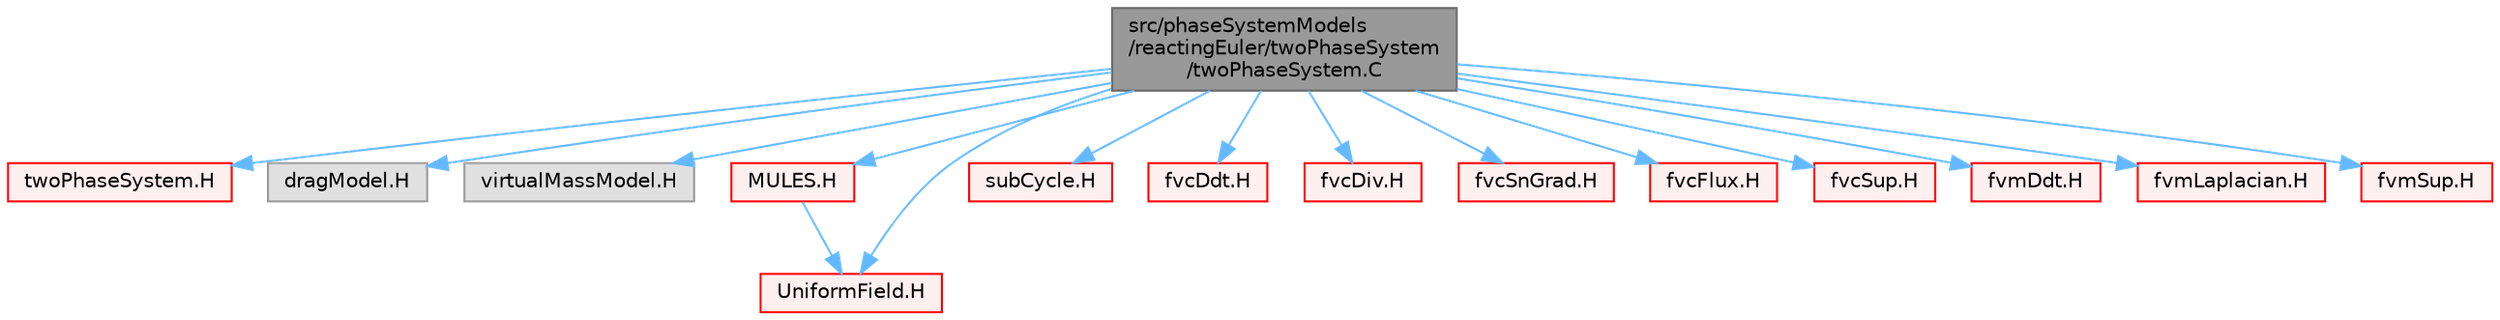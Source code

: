 digraph "src/phaseSystemModels/reactingEuler/twoPhaseSystem/twoPhaseSystem.C"
{
 // LATEX_PDF_SIZE
  bgcolor="transparent";
  edge [fontname=Helvetica,fontsize=10,labelfontname=Helvetica,labelfontsize=10];
  node [fontname=Helvetica,fontsize=10,shape=box,height=0.2,width=0.4];
  Node1 [id="Node000001",label="src/phaseSystemModels\l/reactingEuler/twoPhaseSystem\l/twoPhaseSystem.C",height=0.2,width=0.4,color="gray40", fillcolor="grey60", style="filled", fontcolor="black",tooltip=" "];
  Node1 -> Node2 [id="edge1_Node000001_Node000002",color="steelblue1",style="solid",tooltip=" "];
  Node2 [id="Node000002",label="twoPhaseSystem.H",height=0.2,width=0.4,color="red", fillcolor="#FFF0F0", style="filled",URL="$reactingEuler_2twoPhaseSystem_2twoPhaseSystem_8H.html",tooltip=" "];
  Node1 -> Node415 [id="edge2_Node000001_Node000415",color="steelblue1",style="solid",tooltip=" "];
  Node415 [id="Node000415",label="dragModel.H",height=0.2,width=0.4,color="grey60", fillcolor="#E0E0E0", style="filled",tooltip=" "];
  Node1 -> Node416 [id="edge3_Node000001_Node000416",color="steelblue1",style="solid",tooltip=" "];
  Node416 [id="Node000416",label="virtualMassModel.H",height=0.2,width=0.4,color="grey60", fillcolor="#E0E0E0", style="filled",tooltip=" "];
  Node1 -> Node417 [id="edge4_Node000001_Node000417",color="steelblue1",style="solid",tooltip=" "];
  Node417 [id="Node000417",label="MULES.H",height=0.2,width=0.4,color="red", fillcolor="#FFF0F0", style="filled",URL="$MULES_8H.html",tooltip="MULES: Multidimensional universal limiter for explicit solution."];
  Node417 -> Node420 [id="edge5_Node000417_Node000420",color="steelblue1",style="solid",tooltip=" "];
  Node420 [id="Node000420",label="UniformField.H",height=0.2,width=0.4,color="red", fillcolor="#FFF0F0", style="filled",URL="$UniformField_8H.html",tooltip=" "];
  Node1 -> Node423 [id="edge6_Node000001_Node000423",color="steelblue1",style="solid",tooltip=" "];
  Node423 [id="Node000423",label="subCycle.H",height=0.2,width=0.4,color="red", fillcolor="#FFF0F0", style="filled",URL="$subCycle_8H.html",tooltip=" "];
  Node1 -> Node420 [id="edge7_Node000001_Node000420",color="steelblue1",style="solid",tooltip=" "];
  Node1 -> Node451 [id="edge8_Node000001_Node000451",color="steelblue1",style="solid",tooltip=" "];
  Node451 [id="Node000451",label="fvcDdt.H",height=0.2,width=0.4,color="red", fillcolor="#FFF0F0", style="filled",URL="$fvcDdt_8H.html",tooltip="Calculate the first temporal derivative."];
  Node1 -> Node455 [id="edge9_Node000001_Node000455",color="steelblue1",style="solid",tooltip=" "];
  Node455 [id="Node000455",label="fvcDiv.H",height=0.2,width=0.4,color="red", fillcolor="#FFF0F0", style="filled",URL="$fvcDiv_8H.html",tooltip="Calculate the divergence of the given field."];
  Node1 -> Node456 [id="edge10_Node000001_Node000456",color="steelblue1",style="solid",tooltip=" "];
  Node456 [id="Node000456",label="fvcSnGrad.H",height=0.2,width=0.4,color="red", fillcolor="#FFF0F0", style="filled",URL="$fvcSnGrad_8H.html",tooltip="Calculate the snGrad of the given volField."];
  Node1 -> Node457 [id="edge11_Node000001_Node000457",color="steelblue1",style="solid",tooltip=" "];
  Node457 [id="Node000457",label="fvcFlux.H",height=0.2,width=0.4,color="red", fillcolor="#FFF0F0", style="filled",URL="$fvcFlux_8H.html",tooltip="Calculate the face-flux of the given field."];
  Node1 -> Node458 [id="edge12_Node000001_Node000458",color="steelblue1",style="solid",tooltip=" "];
  Node458 [id="Node000458",label="fvcSup.H",height=0.2,width=0.4,color="red", fillcolor="#FFF0F0", style="filled",URL="$fvcSup_8H.html",tooltip="Calculate the field for explicit evaluation of implicit and explicit sources."];
  Node1 -> Node459 [id="edge13_Node000001_Node000459",color="steelblue1",style="solid",tooltip=" "];
  Node459 [id="Node000459",label="fvmDdt.H",height=0.2,width=0.4,color="red", fillcolor="#FFF0F0", style="filled",URL="$fvmDdt_8H.html",tooltip="Calculate the matrix for the first temporal derivative."];
  Node1 -> Node466 [id="edge14_Node000001_Node000466",color="steelblue1",style="solid",tooltip=" "];
  Node466 [id="Node000466",label="fvmLaplacian.H",height=0.2,width=0.4,color="red", fillcolor="#FFF0F0", style="filled",URL="$fvmLaplacian_8H.html",tooltip="Calculate the matrix for the laplacian of the field."];
  Node1 -> Node467 [id="edge15_Node000001_Node000467",color="steelblue1",style="solid",tooltip=" "];
  Node467 [id="Node000467",label="fvmSup.H",height=0.2,width=0.4,color="red", fillcolor="#FFF0F0", style="filled",URL="$fvmSup_8H.html",tooltip="Calculate the finiteVolume matrix for implicit and explicit sources."];
}
